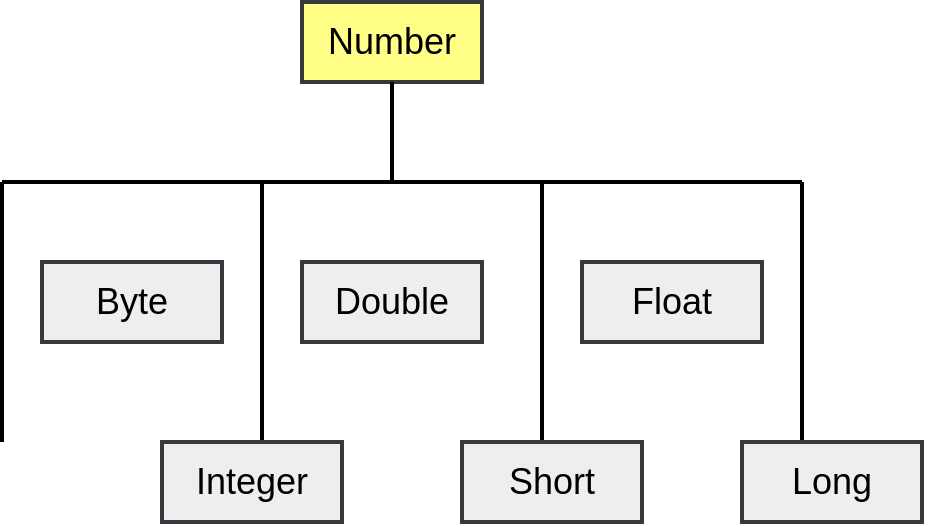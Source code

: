 <mxfile version="13.1.3" type="device"><diagram id="x2xIvgIz2XE151BfmIT3" name="第 1 页"><mxGraphModel dx="1620" dy="441" grid="1" gridSize="10" guides="1" tooltips="1" connect="1" arrows="1" fold="1" page="1" pageScale="1" pageWidth="827" pageHeight="1169" math="0" shadow="0"><root><mxCell id="0"/><mxCell id="1" parent="0"/><mxCell id="zv2yNTdzdC8eJnqcFal5-1" value="Number" style="rounded=0;whiteSpace=wrap;html=1;strokeWidth=2;fillColor=#ffff88;fontSize=18;strokeColor=#36393d;" vertex="1" parent="1"><mxGeometry x="120" y="40" width="90" height="40" as="geometry"/></mxCell><mxCell id="zv2yNTdzdC8eJnqcFal5-2" value="Byte" style="rounded=0;whiteSpace=wrap;html=1;strokeWidth=2;fillColor=#eeeeee;fontSize=18;strokeColor=#36393d;" vertex="1" parent="1"><mxGeometry x="-10" y="170" width="90" height="40" as="geometry"/></mxCell><mxCell id="zv2yNTdzdC8eJnqcFal5-3" value="Double" style="rounded=0;whiteSpace=wrap;html=1;strokeWidth=2;fillColor=#eeeeee;fontSize=18;strokeColor=#36393d;" vertex="1" parent="1"><mxGeometry x="120" y="170" width="90" height="40" as="geometry"/></mxCell><mxCell id="zv2yNTdzdC8eJnqcFal5-4" value="Float" style="rounded=0;whiteSpace=wrap;html=1;strokeWidth=2;fillColor=#eeeeee;fontSize=18;strokeColor=#36393d;" vertex="1" parent="1"><mxGeometry x="260" y="170" width="90" height="40" as="geometry"/></mxCell><mxCell id="zv2yNTdzdC8eJnqcFal5-5" value="" style="endArrow=none;html=1;strokeWidth=2;fontSize=18;" edge="1" parent="1"><mxGeometry width="50" height="50" relative="1" as="geometry"><mxPoint x="100" y="260" as="sourcePoint"/><mxPoint x="100" y="130" as="targetPoint"/></mxGeometry></mxCell><mxCell id="zv2yNTdzdC8eJnqcFal5-6" value="" style="endArrow=none;html=1;strokeWidth=2;fontSize=18;" edge="1" parent="1"><mxGeometry width="50" height="50" relative="1" as="geometry"><mxPoint x="-30" y="130" as="sourcePoint"/><mxPoint x="370" y="130" as="targetPoint"/></mxGeometry></mxCell><mxCell id="zv2yNTdzdC8eJnqcFal5-7" value="" style="endArrow=none;html=1;strokeWidth=2;fontSize=18;" edge="1" parent="1"><mxGeometry width="50" height="50" relative="1" as="geometry"><mxPoint x="240" y="260" as="sourcePoint"/><mxPoint x="240" y="130" as="targetPoint"/></mxGeometry></mxCell><mxCell id="zv2yNTdzdC8eJnqcFal5-8" value="Integer" style="rounded=0;whiteSpace=wrap;html=1;strokeWidth=2;fillColor=#eeeeee;fontSize=18;strokeColor=#36393d;" vertex="1" parent="1"><mxGeometry x="50" y="260" width="90" height="40" as="geometry"/></mxCell><mxCell id="zv2yNTdzdC8eJnqcFal5-9" value="Short" style="rounded=0;whiteSpace=wrap;html=1;strokeWidth=2;fillColor=#eeeeee;fontSize=18;strokeColor=#36393d;" vertex="1" parent="1"><mxGeometry x="200" y="260" width="90" height="40" as="geometry"/></mxCell><mxCell id="zv2yNTdzdC8eJnqcFal5-10" value="" style="endArrow=none;html=1;strokeWidth=2;fontSize=18;" edge="1" parent="1"><mxGeometry width="50" height="50" relative="1" as="geometry"><mxPoint x="370" y="260" as="sourcePoint"/><mxPoint x="370" y="130" as="targetPoint"/></mxGeometry></mxCell><mxCell id="zv2yNTdzdC8eJnqcFal5-11" value="Long" style="rounded=0;whiteSpace=wrap;html=1;strokeWidth=2;fillColor=#eeeeee;fontSize=18;strokeColor=#36393d;" vertex="1" parent="1"><mxGeometry x="340" y="260" width="90" height="40" as="geometry"/></mxCell><mxCell id="zv2yNTdzdC8eJnqcFal5-12" value="" style="endArrow=none;html=1;strokeWidth=2;fontSize=18;entryX=0.5;entryY=1;entryDx=0;entryDy=0;" edge="1" parent="1" target="zv2yNTdzdC8eJnqcFal5-1"><mxGeometry width="50" height="50" relative="1" as="geometry"><mxPoint x="165" y="130" as="sourcePoint"/><mxPoint x="330" y="40" as="targetPoint"/></mxGeometry></mxCell><mxCell id="zv2yNTdzdC8eJnqcFal5-13" value="" style="endArrow=none;html=1;strokeWidth=2;fontSize=18;" edge="1" parent="1"><mxGeometry width="50" height="50" relative="1" as="geometry"><mxPoint x="-30" y="260" as="sourcePoint"/><mxPoint x="-30" y="130" as="targetPoint"/></mxGeometry></mxCell></root></mxGraphModel></diagram></mxfile>